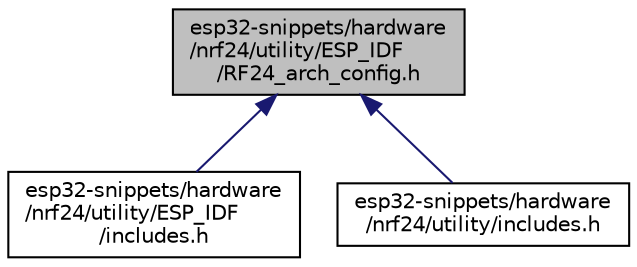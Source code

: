 digraph "esp32-snippets/hardware/nrf24/utility/ESP_IDF/RF24_arch_config.h"
{
  edge [fontname="Helvetica",fontsize="10",labelfontname="Helvetica",labelfontsize="10"];
  node [fontname="Helvetica",fontsize="10",shape=record];
  Node7 [label="esp32-snippets/hardware\l/nrf24/utility/ESP_IDF\l/RF24_arch_config.h",height=0.2,width=0.4,color="black", fillcolor="grey75", style="filled", fontcolor="black"];
  Node7 -> Node8 [dir="back",color="midnightblue",fontsize="10",style="solid",fontname="Helvetica"];
  Node8 [label="esp32-snippets/hardware\l/nrf24/utility/ESP_IDF\l/includes.h",height=0.2,width=0.4,color="black", fillcolor="white", style="filled",URL="$_e_s_p___i_d_f_2includes_8h.html"];
  Node7 -> Node9 [dir="back",color="midnightblue",fontsize="10",style="solid",fontname="Helvetica"];
  Node9 [label="esp32-snippets/hardware\l/nrf24/utility/includes.h",height=0.2,width=0.4,color="black", fillcolor="white", style="filled",URL="$includes_8h.html"];
}
